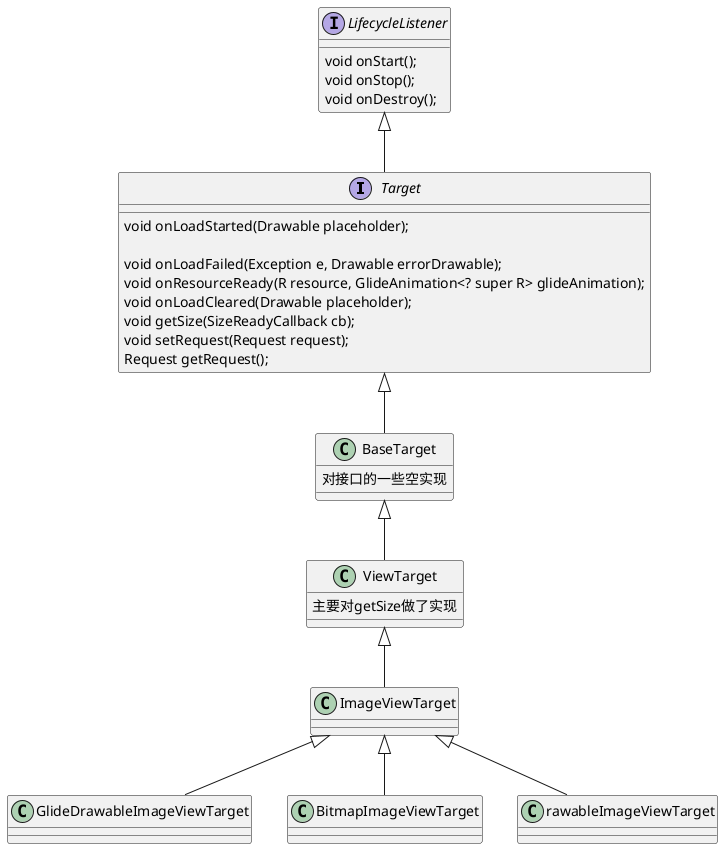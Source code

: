 @startuml

 interface Target{

    void onLoadStarted(Drawable placeholder);

    void onLoadFailed(Exception e, Drawable errorDrawable);


    void onResourceReady(R resource, GlideAnimation<? super R> glideAnimation);


    void onLoadCleared(Drawable placeholder);


    void getSize(SizeReadyCallback cb);


    void setRequest(Request request);


    Request getRequest();
}

interface LifecycleListener{
    void onStart();
    void onStop();
    void onDestroy();
}

class BaseTarget{
对接口的一些空实现
}
class ViewTarget{
主要对getSize做了实现
}
LifecycleListener<|--Target
Target<|--BaseTarget
BaseTarget<|--ViewTarget
ViewTarget<|--ImageViewTarget
ImageViewTarget<|--GlideDrawableImageViewTarget
ImageViewTarget<|--BitmapImageViewTarget
ImageViewTarget<|--DrawableImageViewTarget


@enduml